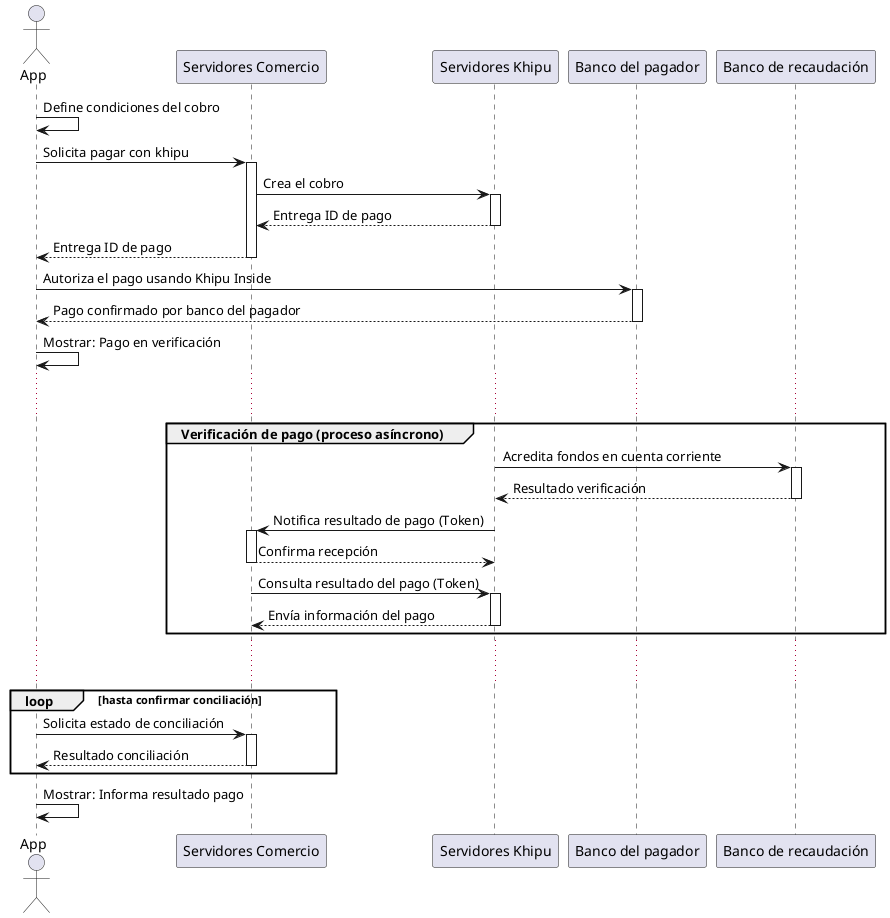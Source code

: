 @startuml
actor AppMovil as "App"
participant Merchant as "Servidores Comercio"
participant Khipu as "Servidores Khipu"
participant BancoCliente as "Banco del pagador"
participant BancoComercio as "Banco de recaudación"


AppMovil -> AppMovil: Define condiciones del cobro

AppMovil -> Merchant: Solicita pagar con khipu
activate Merchant
Merchant -> Khipu: Crea el cobro
activate Khipu
Merchant <-- Khipu: Entrega ID de pago
deactivate Khipu
AppMovil <-- Merchant: Entrega ID de pago
deactivate Merchant

AppMovil -> BancoCliente: Autoriza el pago usando Khipu Inside
activate BancoCliente
AppMovil <-- BancoCliente: Pago confirmado por banco del pagador
deactivate BancoCliente
AppMovil -> AppMovil: Mostrar: Pago en verificación

... ...
group Verificación de pago (proceso asíncrono)
Khipu -> BancoComercio: Acredita fondos en cuenta corriente
activate BancoComercio
Khipu <-- BancoComercio: Resultado verificación
deactivate BancoComercio
Merchant  <- Khipu: Notifica resultado de pago (Token)
activate Merchant
Merchant  --> Khipu: Confirma recepción
deactivate Merchant
Merchant -> Khipu: Consulta resultado del pago (Token)
activate Khipu
Merchant <-- Khipu: Envía información del pago
deactivate Khipu
end
... ...
loop hasta confirmar conciliación
AppMovil -> Merchant: Solicita estado de conciliación
activate Merchant
AppMovil <-- Merchant: Resultado conciliación
deactivate Merchant
end
AppMovil -> AppMovil: Mostrar: Informa resultado pago
@enduml